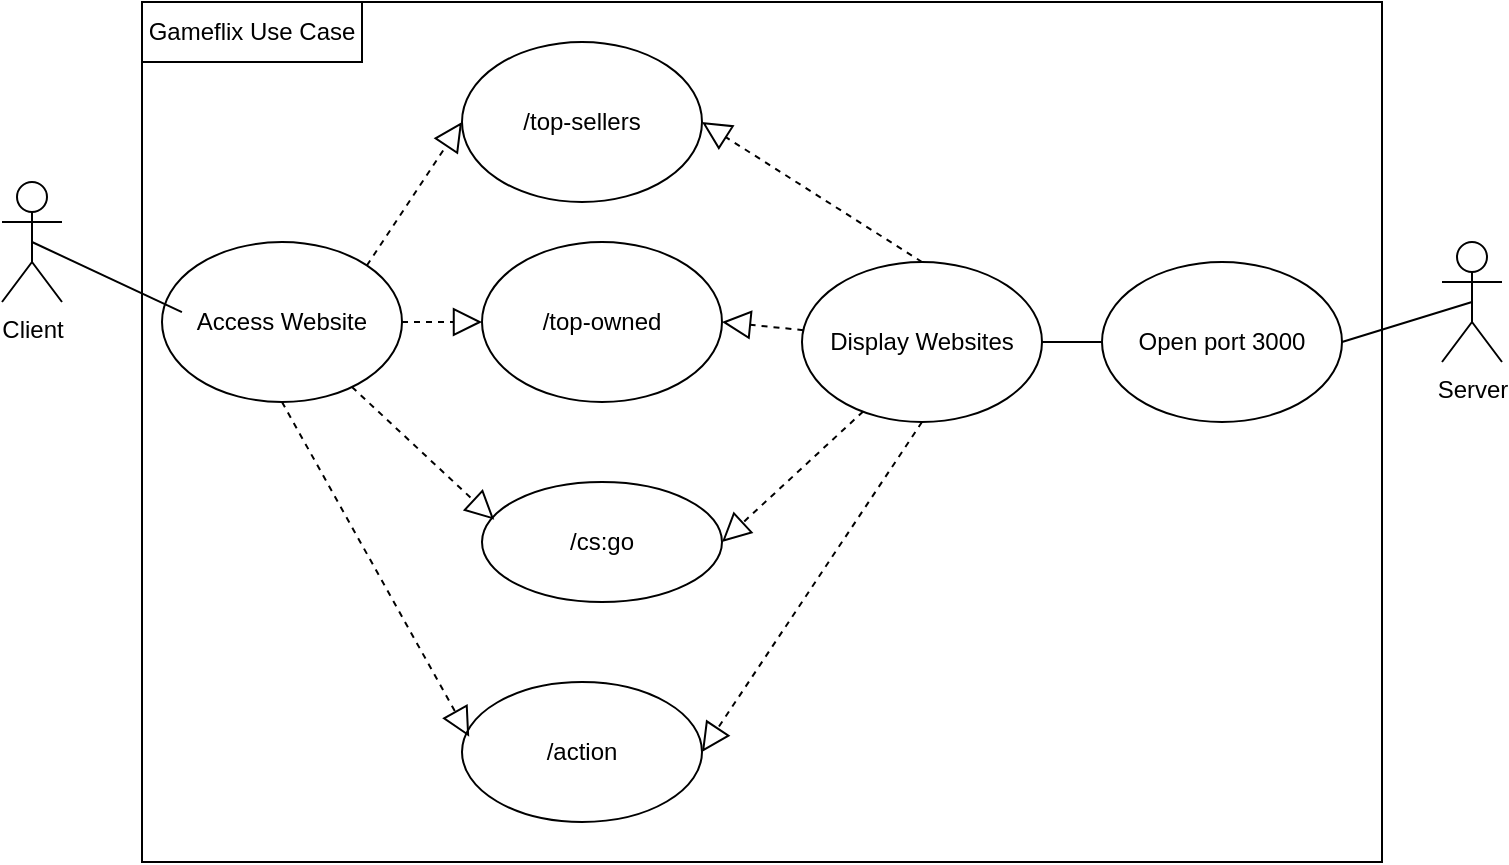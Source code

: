 <mxfile version="14.4.9" type="device"><diagram id="Bf6N8elSE1B_CmNCMFps" name="Page-1"><mxGraphModel dx="1472" dy="519" grid="1" gridSize="10" guides="1" tooltips="1" connect="1" arrows="1" fold="1" page="1" pageScale="1" pageWidth="827" pageHeight="1169" math="0" shadow="0"><root><mxCell id="0"/><mxCell id="1" parent="0"/><mxCell id="GP5bzN6MkUNtsycPdakN-2" value="" style="rounded=0;whiteSpace=wrap;html=1;" parent="1" vertex="1"><mxGeometry x="90" y="30" width="620" height="430" as="geometry"/></mxCell><mxCell id="GP5bzN6MkUNtsycPdakN-1" value="/action" style="ellipse;whiteSpace=wrap;html=1;" parent="1" vertex="1"><mxGeometry x="250" y="370" width="120" height="70" as="geometry"/></mxCell><mxCell id="GP5bzN6MkUNtsycPdakN-3" value="Gameflix Use Case" style="text;html=1;strokeColor=#000000;fillColor=none;align=center;verticalAlign=middle;whiteSpace=wrap;rounded=0;shadow=0;" parent="1" vertex="1"><mxGeometry x="90" y="30" width="110" height="30" as="geometry"/></mxCell><mxCell id="GP5bzN6MkUNtsycPdakN-8" value="Client" style="shape=umlActor;verticalLabelPosition=bottom;labelBackgroundColor=#ffffff;verticalAlign=top;html=1;outlineConnect=0;" parent="1" vertex="1"><mxGeometry x="20" y="120" width="30" height="60" as="geometry"/></mxCell><mxCell id="GP5bzN6MkUNtsycPdakN-9" value="Server" style="shape=umlActor;verticalLabelPosition=bottom;labelBackgroundColor=#ffffff;verticalAlign=top;html=1;outlineConnect=0;" parent="1" vertex="1"><mxGeometry x="740" y="150" width="30" height="60" as="geometry"/></mxCell><mxCell id="GP5bzN6MkUNtsycPdakN-15" value="Access Website" style="ellipse;whiteSpace=wrap;html=1;" parent="1" vertex="1"><mxGeometry x="100" y="150" width="120" height="80" as="geometry"/></mxCell><mxCell id="GP5bzN6MkUNtsycPdakN-16" value="" style="endArrow=none;html=1;entryX=0.083;entryY=0.438;entryDx=0;entryDy=0;entryPerimeter=0;exitX=0.5;exitY=0.5;exitDx=0;exitDy=0;exitPerimeter=0;" parent="1" source="GP5bzN6MkUNtsycPdakN-8" target="GP5bzN6MkUNtsycPdakN-15" edge="1"><mxGeometry width="50" height="50" relative="1" as="geometry"><mxPoint x="10" y="200" as="sourcePoint"/><mxPoint x="60" y="150" as="targetPoint"/></mxGeometry></mxCell><mxCell id="GP5bzN6MkUNtsycPdakN-27" value="Display Websites" style="ellipse;whiteSpace=wrap;html=1;" parent="1" vertex="1"><mxGeometry x="420" y="160" width="120" height="80" as="geometry"/></mxCell><mxCell id="GP5bzN6MkUNtsycPdakN-28" value="" style="endArrow=none;html=1;entryX=0;entryY=0.5;entryDx=0;entryDy=0;exitX=1;exitY=0.5;exitDx=0;exitDy=0;" parent="1" source="GP5bzN6MkUNtsycPdakN-27" target="_FlOhXC7IVIOsMlmTL-k-9" edge="1"><mxGeometry width="50" height="50" relative="1" as="geometry"><mxPoint x="390" y="270" as="sourcePoint"/><mxPoint x="440" y="220" as="targetPoint"/></mxGeometry></mxCell><mxCell id="GP5bzN6MkUNtsycPdakN-29" value="/top-owned" style="ellipse;whiteSpace=wrap;html=1;" parent="1" vertex="1"><mxGeometry x="260" y="150" width="120" height="80" as="geometry"/></mxCell><mxCell id="GP5bzN6MkUNtsycPdakN-35" value="" style="endArrow=block;dashed=1;endFill=0;endSize=12;html=1;entryX=0;entryY=0.5;entryDx=0;entryDy=0;" parent="1" source="GP5bzN6MkUNtsycPdakN-15" target="GP5bzN6MkUNtsycPdakN-29" edge="1"><mxGeometry width="160" relative="1" as="geometry"><mxPoint x="340" y="180" as="sourcePoint"/><mxPoint x="500" y="180" as="targetPoint"/></mxGeometry></mxCell><mxCell id="b22OAJ8zc7BPcE90FVnp-3" value="/cs:go" style="ellipse;whiteSpace=wrap;html=1;" parent="1" vertex="1"><mxGeometry x="260" y="270" width="120" height="60" as="geometry"/></mxCell><mxCell id="b22OAJ8zc7BPcE90FVnp-10" value="" style="endArrow=block;dashed=1;endFill=0;endSize=12;html=1;entryX=1;entryY=0.5;entryDx=0;entryDy=0;" parent="1" source="GP5bzN6MkUNtsycPdakN-27" target="GP5bzN6MkUNtsycPdakN-29" edge="1"><mxGeometry width="160" relative="1" as="geometry"><mxPoint x="510" y="260" as="sourcePoint"/><mxPoint x="591.48" y="253.04" as="targetPoint"/></mxGeometry></mxCell><mxCell id="b22OAJ8zc7BPcE90FVnp-15" value="/top-sellers" style="ellipse;whiteSpace=wrap;html=1;" parent="1" vertex="1"><mxGeometry x="250" y="50" width="120" height="80" as="geometry"/></mxCell><mxCell id="_FlOhXC7IVIOsMlmTL-k-3" value="" style="endArrow=block;dashed=1;endFill=0;endSize=12;html=1;entryX=0;entryY=0.5;entryDx=0;entryDy=0;exitX=1;exitY=0;exitDx=0;exitDy=0;" edge="1" parent="1" source="GP5bzN6MkUNtsycPdakN-15" target="b22OAJ8zc7BPcE90FVnp-15"><mxGeometry width="160" relative="1" as="geometry"><mxPoint x="232.721" y="139.096" as="sourcePoint"/><mxPoint x="321.574" y="171.716" as="targetPoint"/></mxGeometry></mxCell><mxCell id="_FlOhXC7IVIOsMlmTL-k-4" value="" style="endArrow=block;dashed=1;endFill=0;endSize=12;html=1;exitX=0.5;exitY=1;exitDx=0;exitDy=0;entryX=0.03;entryY=0.391;entryDx=0;entryDy=0;entryPerimeter=0;" edge="1" parent="1" source="GP5bzN6MkUNtsycPdakN-15" target="GP5bzN6MkUNtsycPdakN-1"><mxGeometry width="160" relative="1" as="geometry"><mxPoint x="242.721" y="149.096" as="sourcePoint"/><mxPoint x="331.574" y="181.716" as="targetPoint"/></mxGeometry></mxCell><mxCell id="_FlOhXC7IVIOsMlmTL-k-5" value="" style="endArrow=block;dashed=1;endFill=0;endSize=12;html=1;entryX=0.051;entryY=0.314;entryDx=0;entryDy=0;entryPerimeter=0;" edge="1" parent="1" source="GP5bzN6MkUNtsycPdakN-15" target="b22OAJ8zc7BPcE90FVnp-3"><mxGeometry width="160" relative="1" as="geometry"><mxPoint x="252.721" y="159.096" as="sourcePoint"/><mxPoint x="341.574" y="191.716" as="targetPoint"/></mxGeometry></mxCell><mxCell id="_FlOhXC7IVIOsMlmTL-k-6" value="" style="endArrow=block;dashed=1;endFill=0;endSize=12;html=1;entryX=1;entryY=0.5;entryDx=0;entryDy=0;exitX=0.5;exitY=0;exitDx=0;exitDy=0;" edge="1" parent="1" source="GP5bzN6MkUNtsycPdakN-27" target="b22OAJ8zc7BPcE90FVnp-15"><mxGeometry width="160" relative="1" as="geometry"><mxPoint x="567.879" y="99.932" as="sourcePoint"/><mxPoint x="450.0" y="120" as="targetPoint"/></mxGeometry></mxCell><mxCell id="_FlOhXC7IVIOsMlmTL-k-7" value="" style="endArrow=block;dashed=1;endFill=0;endSize=12;html=1;entryX=1;entryY=0.5;entryDx=0;entryDy=0;exitX=0.255;exitY=0.934;exitDx=0;exitDy=0;exitPerimeter=0;" edge="1" parent="1" source="GP5bzN6MkUNtsycPdakN-27" target="b22OAJ8zc7BPcE90FVnp-3"><mxGeometry width="160" relative="1" as="geometry"><mxPoint x="551.879" y="189.932" as="sourcePoint"/><mxPoint x="434.0" y="210" as="targetPoint"/></mxGeometry></mxCell><mxCell id="_FlOhXC7IVIOsMlmTL-k-8" value="" style="endArrow=block;dashed=1;endFill=0;endSize=12;html=1;entryX=1;entryY=0.5;entryDx=0;entryDy=0;exitX=0.5;exitY=1;exitDx=0;exitDy=0;" edge="1" parent="1" source="GP5bzN6MkUNtsycPdakN-27" target="GP5bzN6MkUNtsycPdakN-1"><mxGeometry width="160" relative="1" as="geometry"><mxPoint x="561.879" y="199.932" as="sourcePoint"/><mxPoint x="444.0" y="220" as="targetPoint"/></mxGeometry></mxCell><mxCell id="_FlOhXC7IVIOsMlmTL-k-9" value="Open port 3000" style="ellipse;whiteSpace=wrap;html=1;" vertex="1" parent="1"><mxGeometry x="570" y="160" width="120" height="80" as="geometry"/></mxCell><mxCell id="_FlOhXC7IVIOsMlmTL-k-11" value="" style="endArrow=none;html=1;entryX=0.5;entryY=0.5;entryDx=0;entryDy=0;exitX=1;exitY=0.5;exitDx=0;exitDy=0;entryPerimeter=0;" edge="1" parent="1" source="_FlOhXC7IVIOsMlmTL-k-9" target="GP5bzN6MkUNtsycPdakN-9"><mxGeometry width="50" height="50" relative="1" as="geometry"><mxPoint x="544" y="210" as="sourcePoint"/><mxPoint x="580" y="210" as="targetPoint"/></mxGeometry></mxCell></root></mxGraphModel></diagram></mxfile>